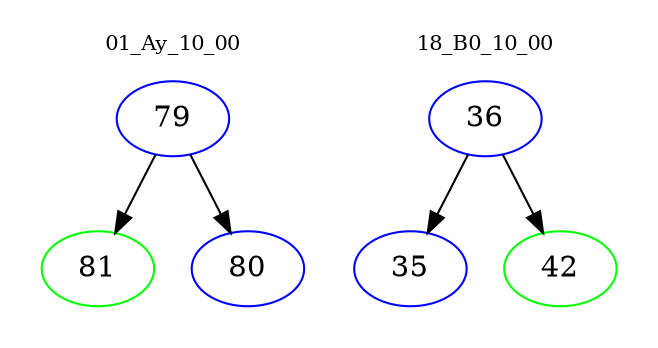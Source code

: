 digraph{
subgraph cluster_0 {
color = white
label = "01_Ay_10_00";
fontsize=10;
T0_79 [label="79", color="blue"]
T0_79 -> T0_81 [color="black"]
T0_81 [label="81", color="green"]
T0_79 -> T0_80 [color="black"]
T0_80 [label="80", color="blue"]
}
subgraph cluster_1 {
color = white
label = "18_B0_10_00";
fontsize=10;
T1_36 [label="36", color="blue"]
T1_36 -> T1_35 [color="black"]
T1_35 [label="35", color="blue"]
T1_36 -> T1_42 [color="black"]
T1_42 [label="42", color="green"]
}
}
